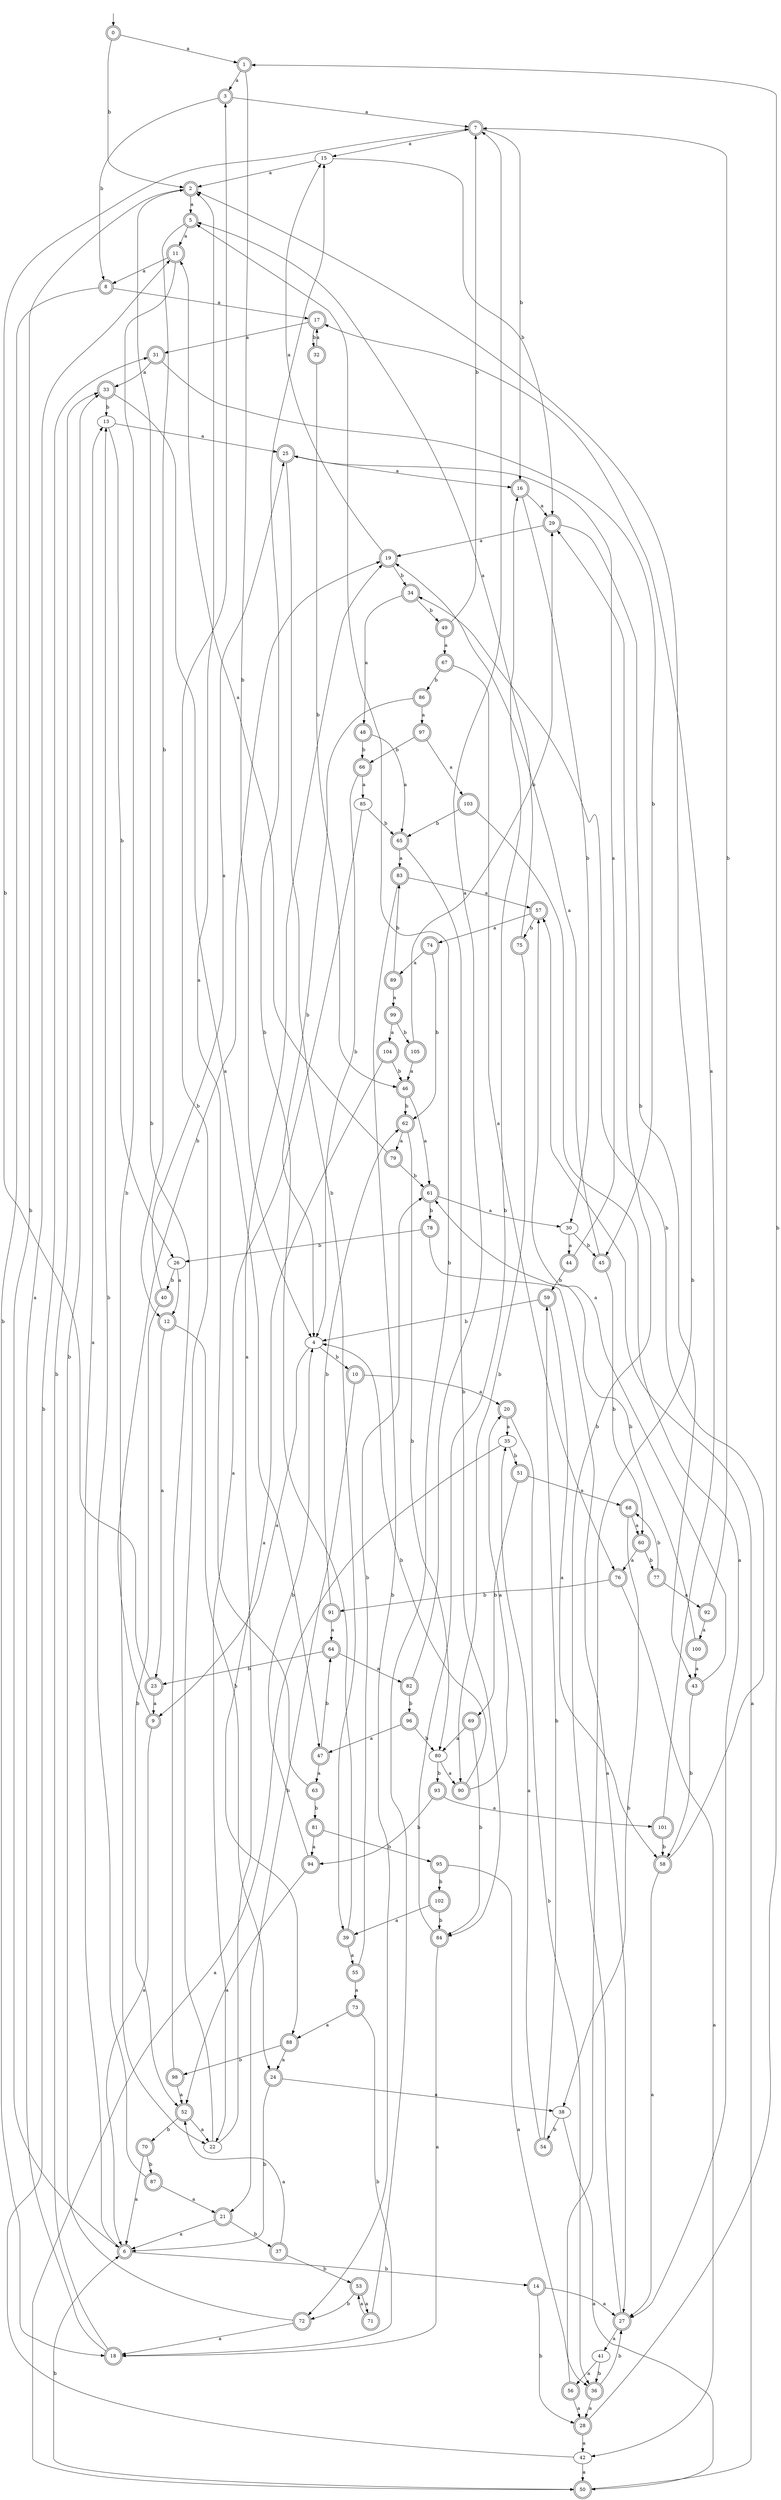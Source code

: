 digraph RandomDFA {
  __start0 [label="", shape=none];
  __start0 -> 0 [label=""];
  0 [shape=circle] [shape=doublecircle]
  0 -> 1 [label="a"]
  0 -> 2 [label="b"]
  1 [shape=doublecircle]
  1 -> 3 [label="a"]
  1 -> 4 [label="b"]
  2 [shape=doublecircle]
  2 -> 5 [label="a"]
  2 -> 6 [label="b"]
  3 [shape=doublecircle]
  3 -> 7 [label="a"]
  3 -> 8 [label="b"]
  4
  4 -> 9 [label="a"]
  4 -> 10 [label="b"]
  5 [shape=doublecircle]
  5 -> 11 [label="a"]
  5 -> 12 [label="b"]
  6 [shape=doublecircle]
  6 -> 13 [label="a"]
  6 -> 14 [label="b"]
  7 [shape=doublecircle]
  7 -> 15 [label="a"]
  7 -> 16 [label="b"]
  8 [shape=doublecircle]
  8 -> 17 [label="a"]
  8 -> 18 [label="b"]
  9 [shape=doublecircle]
  9 -> 6 [label="a"]
  9 -> 19 [label="b"]
  10 [shape=doublecircle]
  10 -> 20 [label="a"]
  10 -> 21 [label="b"]
  11 [shape=doublecircle]
  11 -> 8 [label="a"]
  11 -> 22 [label="b"]
  12 [shape=doublecircle]
  12 -> 23 [label="a"]
  12 -> 24 [label="b"]
  13
  13 -> 25 [label="a"]
  13 -> 26 [label="b"]
  14 [shape=doublecircle]
  14 -> 27 [label="a"]
  14 -> 28 [label="b"]
  15
  15 -> 2 [label="a"]
  15 -> 29 [label="b"]
  16 [shape=doublecircle]
  16 -> 29 [label="a"]
  16 -> 30 [label="b"]
  17 [shape=doublecircle]
  17 -> 31 [label="a"]
  17 -> 32 [label="b"]
  18 [shape=doublecircle]
  18 -> 11 [label="a"]
  18 -> 33 [label="b"]
  19 [shape=doublecircle]
  19 -> 15 [label="a"]
  19 -> 34 [label="b"]
  20 [shape=doublecircle]
  20 -> 35 [label="a"]
  20 -> 36 [label="b"]
  21 [shape=doublecircle]
  21 -> 6 [label="a"]
  21 -> 37 [label="b"]
  22
  22 -> 19 [label="a"]
  22 -> 3 [label="b"]
  23 [shape=doublecircle]
  23 -> 9 [label="a"]
  23 -> 7 [label="b"]
  24 [shape=doublecircle]
  24 -> 38 [label="a"]
  24 -> 6 [label="b"]
  25 [shape=doublecircle]
  25 -> 16 [label="a"]
  25 -> 39 [label="b"]
  26
  26 -> 12 [label="a"]
  26 -> 40 [label="b"]
  27 [shape=doublecircle]
  27 -> 41 [label="a"]
  27 -> 29 [label="b"]
  28 [shape=doublecircle]
  28 -> 42 [label="a"]
  28 -> 1 [label="b"]
  29 [shape=doublecircle]
  29 -> 19 [label="a"]
  29 -> 43 [label="b"]
  30
  30 -> 44 [label="a"]
  30 -> 45 [label="b"]
  31 [shape=doublecircle]
  31 -> 33 [label="a"]
  31 -> 45 [label="b"]
  32 [shape=doublecircle]
  32 -> 17 [label="a"]
  32 -> 46 [label="b"]
  33 [shape=doublecircle]
  33 -> 47 [label="a"]
  33 -> 13 [label="b"]
  34 [shape=doublecircle]
  34 -> 48 [label="a"]
  34 -> 49 [label="b"]
  35
  35 -> 50 [label="a"]
  35 -> 51 [label="b"]
  36 [shape=doublecircle]
  36 -> 28 [label="a"]
  36 -> 27 [label="b"]
  37 [shape=doublecircle]
  37 -> 52 [label="a"]
  37 -> 53 [label="b"]
  38
  38 -> 50 [label="a"]
  38 -> 54 [label="b"]
  39 [shape=doublecircle]
  39 -> 55 [label="a"]
  39 -> 15 [label="b"]
  40 [shape=doublecircle]
  40 -> 25 [label="a"]
  40 -> 52 [label="b"]
  41
  41 -> 56 [label="a"]
  41 -> 36 [label="b"]
  42
  42 -> 50 [label="a"]
  42 -> 31 [label="b"]
  43 [shape=doublecircle]
  43 -> 57 [label="a"]
  43 -> 58 [label="b"]
  44 [shape=doublecircle]
  44 -> 25 [label="a"]
  44 -> 59 [label="b"]
  45 [shape=doublecircle]
  45 -> 19 [label="a"]
  45 -> 60 [label="b"]
  46 [shape=doublecircle]
  46 -> 61 [label="a"]
  46 -> 62 [label="b"]
  47 [shape=doublecircle]
  47 -> 63 [label="a"]
  47 -> 64 [label="b"]
  48 [shape=doublecircle]
  48 -> 65 [label="a"]
  48 -> 66 [label="b"]
  49 [shape=doublecircle]
  49 -> 67 [label="a"]
  49 -> 7 [label="b"]
  50 [shape=doublecircle]
  50 -> 57 [label="a"]
  50 -> 6 [label="b"]
  51 [shape=doublecircle]
  51 -> 68 [label="a"]
  51 -> 69 [label="b"]
  52 [shape=doublecircle]
  52 -> 22 [label="a"]
  52 -> 70 [label="b"]
  53 [shape=doublecircle]
  53 -> 71 [label="a"]
  53 -> 72 [label="b"]
  54 [shape=doublecircle]
  54 -> 35 [label="a"]
  54 -> 59 [label="b"]
  55 [shape=doublecircle]
  55 -> 73 [label="a"]
  55 -> 61 [label="b"]
  56 [shape=doublecircle]
  56 -> 28 [label="a"]
  56 -> 2 [label="b"]
  57 [shape=doublecircle]
  57 -> 74 [label="a"]
  57 -> 75 [label="b"]
  58 [shape=doublecircle]
  58 -> 27 [label="a"]
  58 -> 34 [label="b"]
  59 [shape=doublecircle]
  59 -> 58 [label="a"]
  59 -> 4 [label="b"]
  60 [shape=doublecircle]
  60 -> 76 [label="a"]
  60 -> 77 [label="b"]
  61 [shape=doublecircle]
  61 -> 30 [label="a"]
  61 -> 78 [label="b"]
  62 [shape=doublecircle]
  62 -> 79 [label="a"]
  62 -> 80 [label="b"]
  63 [shape=doublecircle]
  63 -> 2 [label="a"]
  63 -> 81 [label="b"]
  64 [shape=doublecircle]
  64 -> 82 [label="a"]
  64 -> 23 [label="b"]
  65 [shape=doublecircle]
  65 -> 83 [label="a"]
  65 -> 84 [label="b"]
  66 [shape=doublecircle]
  66 -> 85 [label="a"]
  66 -> 4 [label="b"]
  67 [shape=doublecircle]
  67 -> 76 [label="a"]
  67 -> 86 [label="b"]
  68 [shape=doublecircle]
  68 -> 60 [label="a"]
  68 -> 38 [label="b"]
  69 [shape=doublecircle]
  69 -> 80 [label="a"]
  69 -> 84 [label="b"]
  70 [shape=doublecircle]
  70 -> 6 [label="a"]
  70 -> 87 [label="b"]
  71 [shape=doublecircle]
  71 -> 53 [label="a"]
  71 -> 5 [label="b"]
  72 [shape=doublecircle]
  72 -> 18 [label="a"]
  72 -> 33 [label="b"]
  73 [shape=doublecircle]
  73 -> 88 [label="a"]
  73 -> 18 [label="b"]
  74 [shape=doublecircle]
  74 -> 89 [label="a"]
  74 -> 62 [label="b"]
  75 [shape=doublecircle]
  75 -> 5 [label="a"]
  75 -> 90 [label="b"]
  76 [shape=doublecircle]
  76 -> 42 [label="a"]
  76 -> 91 [label="b"]
  77 [shape=doublecircle]
  77 -> 92 [label="a"]
  77 -> 68 [label="b"]
  78 [shape=doublecircle]
  78 -> 27 [label="a"]
  78 -> 26 [label="b"]
  79 [shape=doublecircle]
  79 -> 11 [label="a"]
  79 -> 61 [label="b"]
  80
  80 -> 90 [label="a"]
  80 -> 93 [label="b"]
  81 [shape=doublecircle]
  81 -> 94 [label="a"]
  81 -> 95 [label="b"]
  82 [shape=doublecircle]
  82 -> 7 [label="a"]
  82 -> 96 [label="b"]
  83 [shape=doublecircle]
  83 -> 57 [label="a"]
  83 -> 72 [label="b"]
  84 [shape=doublecircle]
  84 -> 18 [label="a"]
  84 -> 16 [label="b"]
  85
  85 -> 22 [label="a"]
  85 -> 65 [label="b"]
  86 [shape=doublecircle]
  86 -> 97 [label="a"]
  86 -> 4 [label="b"]
  87 [shape=doublecircle]
  87 -> 21 [label="a"]
  87 -> 13 [label="b"]
  88 [shape=doublecircle]
  88 -> 24 [label="a"]
  88 -> 98 [label="b"]
  89 [shape=doublecircle]
  89 -> 99 [label="a"]
  89 -> 83 [label="b"]
  90 [shape=doublecircle]
  90 -> 20 [label="a"]
  90 -> 4 [label="b"]
  91 [shape=doublecircle]
  91 -> 64 [label="a"]
  91 -> 62 [label="b"]
  92 [shape=doublecircle]
  92 -> 100 [label="a"]
  92 -> 7 [label="b"]
  93 [shape=doublecircle]
  93 -> 101 [label="a"]
  93 -> 94 [label="b"]
  94 [shape=doublecircle]
  94 -> 52 [label="a"]
  94 -> 4 [label="b"]
  95 [shape=doublecircle]
  95 -> 36 [label="a"]
  95 -> 102 [label="b"]
  96 [shape=doublecircle]
  96 -> 47 [label="a"]
  96 -> 80 [label="b"]
  97 [shape=doublecircle]
  97 -> 103 [label="a"]
  97 -> 66 [label="b"]
  98 [shape=doublecircle]
  98 -> 52 [label="a"]
  98 -> 2 [label="b"]
  99 [shape=doublecircle]
  99 -> 104 [label="a"]
  99 -> 105 [label="b"]
  100 [shape=doublecircle]
  100 -> 43 [label="a"]
  100 -> 61 [label="b"]
  101 [shape=doublecircle]
  101 -> 17 [label="a"]
  101 -> 58 [label="b"]
  102 [shape=doublecircle]
  102 -> 39 [label="a"]
  102 -> 84 [label="b"]
  103 [shape=doublecircle]
  103 -> 27 [label="a"]
  103 -> 65 [label="b"]
  104 [shape=doublecircle]
  104 -> 88 [label="a"]
  104 -> 46 [label="b"]
  105 [shape=doublecircle]
  105 -> 46 [label="a"]
  105 -> 29 [label="b"]
}
